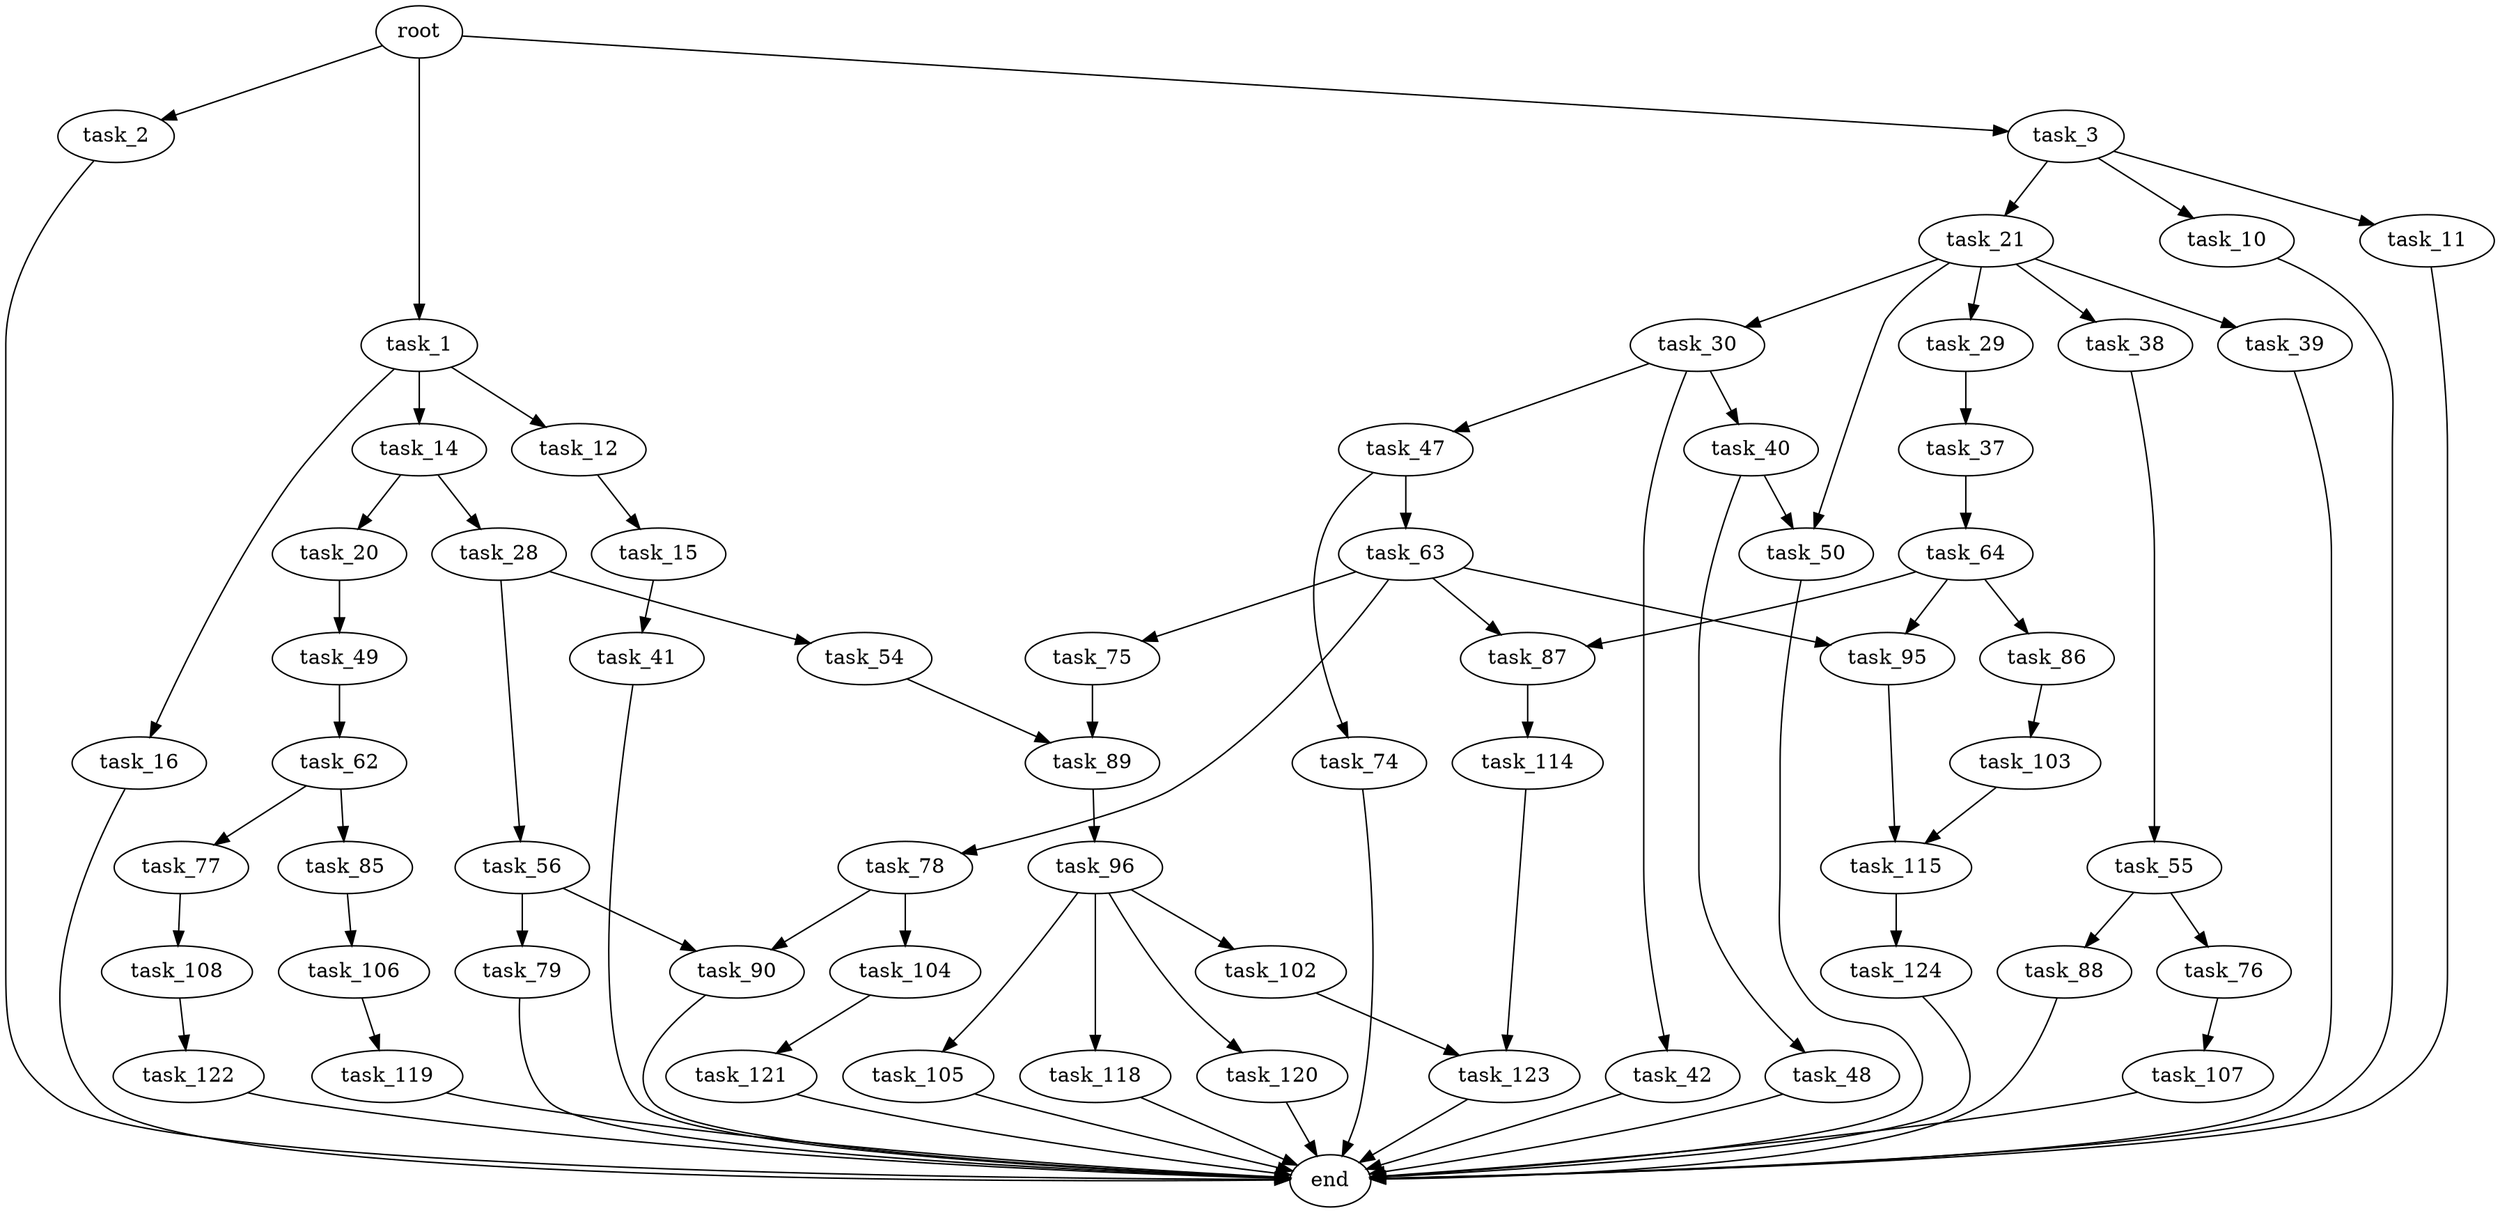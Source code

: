 digraph G {
  root [size="0.000000"];
  task_1 [size="28991029248.000000"];
  task_2 [size="15148815747.000000"];
  task_3 [size="5240250696.000000"];
  task_12 [size="549755813888.000000"];
  task_14 [size="68719476736.000000"];
  task_16 [size="25008371079.000000"];
  end [size="0.000000"];
  task_10 [size="973904823781.000000"];
  task_11 [size="38374540319.000000"];
  task_21 [size="335210679415.000000"];
  task_15 [size="28991029248.000000"];
  task_20 [size="8589934592.000000"];
  task_28 [size="101454755539.000000"];
  task_41 [size="70802778309.000000"];
  task_49 [size="6717063247.000000"];
  task_29 [size="28991029248.000000"];
  task_30 [size="204688683350.000000"];
  task_38 [size="198751536252.000000"];
  task_39 [size="7458038261.000000"];
  task_50 [size="25269902760.000000"];
  task_54 [size="32378130997.000000"];
  task_56 [size="68719476736.000000"];
  task_37 [size="1073741824000.000000"];
  task_40 [size="264304859675.000000"];
  task_42 [size="1311058218511.000000"];
  task_47 [size="8589934592.000000"];
  task_64 [size="68719476736.000000"];
  task_55 [size="28991029248.000000"];
  task_48 [size="75702996146.000000"];
  task_63 [size="198577843253.000000"];
  task_74 [size="28991029248.000000"];
  task_62 [size="1073741824000.000000"];
  task_89 [size="229954519723.000000"];
  task_76 [size="726914501007.000000"];
  task_88 [size="368293445632.000000"];
  task_79 [size="7054639562.000000"];
  task_90 [size="68719476736.000000"];
  task_77 [size="115623397452.000000"];
  task_85 [size="1007691501796.000000"];
  task_75 [size="96989759936.000000"];
  task_78 [size="27566872097.000000"];
  task_87 [size="8163161230.000000"];
  task_95 [size="8589934592.000000"];
  task_86 [size="167581765032.000000"];
  task_107 [size="27776784214.000000"];
  task_108 [size="5870179043.000000"];
  task_104 [size="83427487020.000000"];
  task_106 [size="54485443460.000000"];
  task_103 [size="12438513728.000000"];
  task_114 [size="368293445632.000000"];
  task_96 [size="1107528392.000000"];
  task_115 [size="1402526164.000000"];
  task_102 [size="520040723639.000000"];
  task_105 [size="272095589524.000000"];
  task_118 [size="28991029248.000000"];
  task_120 [size="448429516.000000"];
  task_123 [size="15926795768.000000"];
  task_121 [size="231928233984.000000"];
  task_119 [size="90241925120.000000"];
  task_122 [size="6399682720.000000"];
  task_124 [size="4541774874.000000"];

  root -> task_1 [size="1.000000"];
  root -> task_2 [size="1.000000"];
  root -> task_3 [size="1.000000"];
  task_1 -> task_12 [size="75497472.000000"];
  task_1 -> task_14 [size="75497472.000000"];
  task_1 -> task_16 [size="75497472.000000"];
  task_2 -> end [size="1.000000"];
  task_3 -> task_10 [size="411041792.000000"];
  task_3 -> task_11 [size="411041792.000000"];
  task_3 -> task_21 [size="411041792.000000"];
  task_12 -> task_15 [size="536870912.000000"];
  task_14 -> task_20 [size="134217728.000000"];
  task_14 -> task_28 [size="134217728.000000"];
  task_16 -> end [size="1.000000"];
  task_10 -> end [size="1.000000"];
  task_11 -> end [size="1.000000"];
  task_21 -> task_29 [size="411041792.000000"];
  task_21 -> task_30 [size="411041792.000000"];
  task_21 -> task_38 [size="411041792.000000"];
  task_21 -> task_39 [size="411041792.000000"];
  task_21 -> task_50 [size="411041792.000000"];
  task_15 -> task_41 [size="75497472.000000"];
  task_20 -> task_49 [size="33554432.000000"];
  task_28 -> task_54 [size="411041792.000000"];
  task_28 -> task_56 [size="411041792.000000"];
  task_41 -> end [size="1.000000"];
  task_49 -> task_62 [size="301989888.000000"];
  task_29 -> task_37 [size="75497472.000000"];
  task_30 -> task_40 [size="209715200.000000"];
  task_30 -> task_42 [size="209715200.000000"];
  task_30 -> task_47 [size="209715200.000000"];
  task_38 -> task_55 [size="134217728.000000"];
  task_39 -> end [size="1.000000"];
  task_50 -> end [size="1.000000"];
  task_54 -> task_89 [size="838860800.000000"];
  task_56 -> task_79 [size="134217728.000000"];
  task_56 -> task_90 [size="134217728.000000"];
  task_37 -> task_64 [size="838860800.000000"];
  task_40 -> task_48 [size="209715200.000000"];
  task_40 -> task_50 [size="209715200.000000"];
  task_42 -> end [size="1.000000"];
  task_47 -> task_63 [size="33554432.000000"];
  task_47 -> task_74 [size="33554432.000000"];
  task_64 -> task_86 [size="134217728.000000"];
  task_64 -> task_87 [size="134217728.000000"];
  task_64 -> task_95 [size="134217728.000000"];
  task_55 -> task_76 [size="75497472.000000"];
  task_55 -> task_88 [size="75497472.000000"];
  task_48 -> end [size="1.000000"];
  task_63 -> task_75 [size="838860800.000000"];
  task_63 -> task_78 [size="838860800.000000"];
  task_63 -> task_87 [size="838860800.000000"];
  task_63 -> task_95 [size="838860800.000000"];
  task_74 -> end [size="1.000000"];
  task_62 -> task_77 [size="838860800.000000"];
  task_62 -> task_85 [size="838860800.000000"];
  task_89 -> task_96 [size="838860800.000000"];
  task_76 -> task_107 [size="679477248.000000"];
  task_88 -> end [size="1.000000"];
  task_79 -> end [size="1.000000"];
  task_90 -> end [size="1.000000"];
  task_77 -> task_108 [size="134217728.000000"];
  task_85 -> task_106 [size="679477248.000000"];
  task_75 -> task_89 [size="301989888.000000"];
  task_78 -> task_90 [size="838860800.000000"];
  task_78 -> task_104 [size="838860800.000000"];
  task_87 -> task_114 [size="209715200.000000"];
  task_95 -> task_115 [size="33554432.000000"];
  task_86 -> task_103 [size="134217728.000000"];
  task_107 -> end [size="1.000000"];
  task_108 -> task_122 [size="134217728.000000"];
  task_104 -> task_121 [size="134217728.000000"];
  task_106 -> task_119 [size="75497472.000000"];
  task_103 -> task_115 [size="33554432.000000"];
  task_114 -> task_123 [size="411041792.000000"];
  task_96 -> task_102 [size="33554432.000000"];
  task_96 -> task_105 [size="33554432.000000"];
  task_96 -> task_118 [size="33554432.000000"];
  task_96 -> task_120 [size="33554432.000000"];
  task_115 -> task_124 [size="134217728.000000"];
  task_102 -> task_123 [size="411041792.000000"];
  task_105 -> end [size="1.000000"];
  task_118 -> end [size="1.000000"];
  task_120 -> end [size="1.000000"];
  task_123 -> end [size="1.000000"];
  task_121 -> end [size="1.000000"];
  task_119 -> end [size="1.000000"];
  task_122 -> end [size="1.000000"];
  task_124 -> end [size="1.000000"];
}
